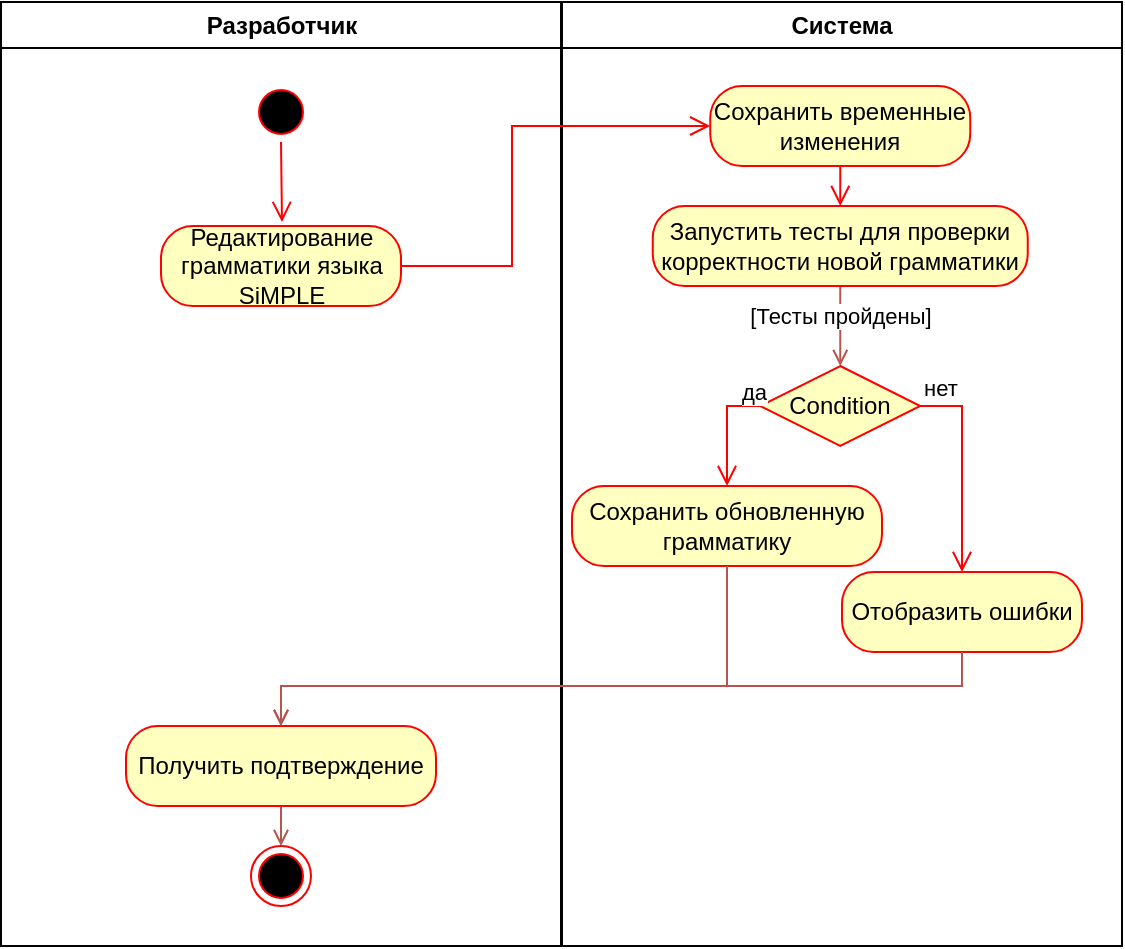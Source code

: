 <mxfile version="26.2.14">
  <diagram name="Page-1" id="e7e014a7-5840-1c2e-5031-d8a46d1fe8dd">
    <mxGraphModel dx="1251" dy="660" grid="1" gridSize="10" guides="1" tooltips="1" connect="1" arrows="1" fold="1" page="1" pageScale="1" pageWidth="1169" pageHeight="826" background="none" math="0" shadow="0">
      <root>
        <mxCell id="0" />
        <mxCell id="1" parent="0" />
        <mxCell id="2" value="Разработчик" style="swimlane;whiteSpace=wrap" parent="1" vertex="1">
          <mxGeometry x="164.5" y="128" width="280" height="472" as="geometry" />
        </mxCell>
        <mxCell id="5" value="" style="ellipse;shape=startState;fillColor=#000000;strokeColor=#ff0000;" parent="2" vertex="1">
          <mxGeometry x="125" y="40" width="30" height="30" as="geometry" />
        </mxCell>
        <mxCell id="6" value="" style="edgeStyle=elbowEdgeStyle;elbow=horizontal;verticalAlign=bottom;endArrow=open;endSize=8;strokeColor=#FF0000;endFill=1;rounded=0" parent="2" edge="1">
          <mxGeometry x="100" y="40" as="geometry">
            <mxPoint x="140.5" y="110" as="targetPoint" />
            <mxPoint x="140" y="70" as="sourcePoint" />
          </mxGeometry>
        </mxCell>
        <mxCell id="YpI31M13oUeQ6oVRcX6k-41" value="Редактирование грамматики языка SiMPLE" style="rounded=1;whiteSpace=wrap;html=1;arcSize=40;fontColor=#000000;fillColor=#ffffc0;strokeColor=#ff0000;" vertex="1" parent="2">
          <mxGeometry x="80" y="112" width="120" height="40" as="geometry" />
        </mxCell>
        <mxCell id="YpI31M13oUeQ6oVRcX6k-54" style="edgeStyle=orthogonalEdgeStyle;shape=connector;rounded=0;orthogonalLoop=1;jettySize=auto;html=1;exitX=0.5;exitY=1;exitDx=0;exitDy=0;entryX=0.5;entryY=0;entryDx=0;entryDy=0;strokeColor=#b85450;align=center;verticalAlign=middle;fontFamily=Helvetica;fontSize=11;fontColor=default;labelBackgroundColor=default;endArrow=open;endFill=0;fillColor=#f8cecc;" edge="1" parent="2" source="YpI31M13oUeQ6oVRcX6k-52" target="YpI31M13oUeQ6oVRcX6k-53">
          <mxGeometry relative="1" as="geometry" />
        </mxCell>
        <mxCell id="YpI31M13oUeQ6oVRcX6k-52" value="Получить подтверждение" style="rounded=1;whiteSpace=wrap;html=1;arcSize=40;fontColor=#000000;fillColor=#ffffc0;strokeColor=#ff0000;" vertex="1" parent="2">
          <mxGeometry x="62.5" y="362" width="155" height="40" as="geometry" />
        </mxCell>
        <mxCell id="YpI31M13oUeQ6oVRcX6k-53" value="" style="ellipse;html=1;shape=endState;fillColor=#000000;strokeColor=#ff0000;fontFamily=Helvetica;fontSize=11;fontColor=default;labelBackgroundColor=default;" vertex="1" parent="2">
          <mxGeometry x="125" y="422" width="30" height="30" as="geometry" />
        </mxCell>
        <mxCell id="3" value="Система" style="swimlane;whiteSpace=wrap" parent="1" vertex="1">
          <mxGeometry x="445" y="128" width="280" height="472" as="geometry" />
        </mxCell>
        <mxCell id="YpI31M13oUeQ6oVRcX6k-43" value="Сохранить временные изменения" style="rounded=1;whiteSpace=wrap;html=1;arcSize=40;fontColor=#000000;fillColor=#ffffc0;strokeColor=#ff0000;" vertex="1" parent="3">
          <mxGeometry x="74.13" y="42" width="130" height="40" as="geometry" />
        </mxCell>
        <mxCell id="YpI31M13oUeQ6oVRcX6k-44" value="" style="edgeStyle=orthogonalEdgeStyle;html=1;verticalAlign=bottom;endArrow=open;endSize=8;strokeColor=#ff0000;rounded=0;entryX=0.5;entryY=0;entryDx=0;entryDy=0;" edge="1" source="YpI31M13oUeQ6oVRcX6k-43" parent="3" target="YpI31M13oUeQ6oVRcX6k-45">
          <mxGeometry relative="1" as="geometry">
            <mxPoint x="134.13" y="152" as="targetPoint" />
          </mxGeometry>
        </mxCell>
        <mxCell id="YpI31M13oUeQ6oVRcX6k-49" style="edgeStyle=orthogonalEdgeStyle;rounded=0;orthogonalLoop=1;jettySize=auto;html=1;exitX=0.5;exitY=1;exitDx=0;exitDy=0;entryX=0.5;entryY=0;entryDx=0;entryDy=0;fillColor=#f8cecc;strokeColor=#b85450;endArrow=open;endFill=0;" edge="1" parent="3" source="YpI31M13oUeQ6oVRcX6k-45" target="YpI31M13oUeQ6oVRcX6k-46">
          <mxGeometry relative="1" as="geometry" />
        </mxCell>
        <mxCell id="YpI31M13oUeQ6oVRcX6k-45" value="Запустить тесты для проверки корректности новой грамматики" style="rounded=1;whiteSpace=wrap;html=1;arcSize=40;fontColor=#000000;fillColor=#ffffc0;strokeColor=#ff0000;" vertex="1" parent="3">
          <mxGeometry x="45.38" y="102" width="187.5" height="40" as="geometry" />
        </mxCell>
        <mxCell id="YpI31M13oUeQ6oVRcX6k-46" value="Condition" style="rhombus;whiteSpace=wrap;html=1;fontColor=#000000;fillColor=#ffffc0;strokeColor=#ff0000;" vertex="1" parent="3">
          <mxGeometry x="99.13" y="182" width="80" height="40" as="geometry" />
        </mxCell>
        <mxCell id="YpI31M13oUeQ6oVRcX6k-47" value="нет" style="edgeStyle=orthogonalEdgeStyle;html=1;align=left;verticalAlign=bottom;endArrow=open;endSize=8;strokeColor=#ff0000;rounded=0;entryX=0.5;entryY=0;entryDx=0;entryDy=0;exitX=1;exitY=0.5;exitDx=0;exitDy=0;" edge="1" source="YpI31M13oUeQ6oVRcX6k-46" parent="3" target="YpI31M13oUeQ6oVRcX6k-56">
          <mxGeometry x="-1" relative="1" as="geometry">
            <mxPoint x="234.13" y="272" as="targetPoint" />
          </mxGeometry>
        </mxCell>
        <mxCell id="YpI31M13oUeQ6oVRcX6k-48" value="да" style="edgeStyle=orthogonalEdgeStyle;html=1;align=left;verticalAlign=top;endArrow=open;endSize=8;strokeColor=#ff0000;rounded=0;exitX=0;exitY=0.5;exitDx=0;exitDy=0;entryX=0.5;entryY=0;entryDx=0;entryDy=0;" edge="1" source="YpI31M13oUeQ6oVRcX6k-46" parent="3" target="YpI31M13oUeQ6oVRcX6k-50">
          <mxGeometry x="-0.597" y="-20" relative="1" as="geometry">
            <mxPoint x="54.13" y="262" as="targetPoint" />
            <mxPoint as="offset" />
          </mxGeometry>
        </mxCell>
        <mxCell id="YpI31M13oUeQ6oVRcX6k-50" value="Сохранить обновленную грамматику" style="rounded=1;whiteSpace=wrap;html=1;arcSize=40;fontColor=#000000;fillColor=#ffffc0;strokeColor=#ff0000;" vertex="1" parent="3">
          <mxGeometry x="5" y="242" width="155" height="40" as="geometry" />
        </mxCell>
        <mxCell id="YpI31M13oUeQ6oVRcX6k-51" value="[Тесты пройдены]" style="text;html=1;align=center;verticalAlign=middle;resizable=0;points=[];autosize=1;strokeColor=none;fillColor=none;fontFamily=Helvetica;fontSize=11;fontColor=default;labelBackgroundColor=default;" vertex="1" parent="3">
          <mxGeometry x="84.13" y="142" width="110" height="30" as="geometry" />
        </mxCell>
        <mxCell id="YpI31M13oUeQ6oVRcX6k-56" value="Отобразить ошибки" style="rounded=1;whiteSpace=wrap;html=1;arcSize=40;fontColor=#000000;fillColor=#ffffc0;strokeColor=#ff0000;" vertex="1" parent="3">
          <mxGeometry x="140" y="285" width="120" height="40" as="geometry" />
        </mxCell>
        <mxCell id="YpI31M13oUeQ6oVRcX6k-42" value="" style="edgeStyle=orthogonalEdgeStyle;html=1;verticalAlign=bottom;endArrow=open;endSize=8;strokeColor=#ff0000;rounded=0;entryX=0;entryY=0.5;entryDx=0;entryDy=0;" edge="1" source="YpI31M13oUeQ6oVRcX6k-41" parent="1" target="YpI31M13oUeQ6oVRcX6k-43">
          <mxGeometry relative="1" as="geometry">
            <mxPoint x="279.5" y="340" as="targetPoint" />
            <Array as="points">
              <mxPoint x="420" y="260" />
              <mxPoint x="420" y="190" />
            </Array>
          </mxGeometry>
        </mxCell>
        <mxCell id="YpI31M13oUeQ6oVRcX6k-55" style="edgeStyle=orthogonalEdgeStyle;shape=connector;rounded=0;orthogonalLoop=1;jettySize=auto;html=1;exitX=0.5;exitY=1;exitDx=0;exitDy=0;entryX=0.5;entryY=0;entryDx=0;entryDy=0;strokeColor=#b85450;align=center;verticalAlign=middle;fontFamily=Helvetica;fontSize=11;fontColor=default;labelBackgroundColor=default;endArrow=open;endFill=0;fillColor=#f8cecc;" edge="1" parent="1" source="YpI31M13oUeQ6oVRcX6k-50" target="YpI31M13oUeQ6oVRcX6k-52">
          <mxGeometry relative="1" as="geometry">
            <Array as="points">
              <mxPoint x="528" y="470" />
              <mxPoint x="305" y="470" />
            </Array>
          </mxGeometry>
        </mxCell>
        <mxCell id="YpI31M13oUeQ6oVRcX6k-57" style="edgeStyle=orthogonalEdgeStyle;shape=connector;rounded=0;orthogonalLoop=1;jettySize=auto;html=1;exitX=0.5;exitY=1;exitDx=0;exitDy=0;entryX=0.5;entryY=0;entryDx=0;entryDy=0;strokeColor=#b85450;align=center;verticalAlign=middle;fontFamily=Helvetica;fontSize=11;fontColor=default;labelBackgroundColor=default;endArrow=open;endFill=0;fillColor=#f8cecc;" edge="1" parent="1" source="YpI31M13oUeQ6oVRcX6k-56" target="YpI31M13oUeQ6oVRcX6k-52">
          <mxGeometry relative="1" as="geometry">
            <Array as="points">
              <mxPoint x="645" y="470" />
              <mxPoint x="305" y="470" />
            </Array>
          </mxGeometry>
        </mxCell>
      </root>
    </mxGraphModel>
  </diagram>
</mxfile>
